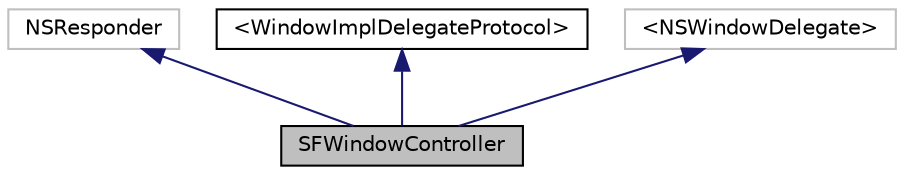 digraph "SFWindowController"
{
 // LATEX_PDF_SIZE
  edge [fontname="Helvetica",fontsize="10",labelfontname="Helvetica",labelfontsize="10"];
  node [fontname="Helvetica",fontsize="10",shape=record];
  Node1 [label="SFWindowController",height=0.2,width=0.4,color="black", fillcolor="grey75", style="filled", fontcolor="black",tooltip="Implementation of WindowImplDelegateProtocol for window management."];
  Node2 -> Node1 [dir="back",color="midnightblue",fontsize="10",style="solid",fontname="Helvetica"];
  Node2 [label="NSResponder",height=0.2,width=0.4,color="grey75", fillcolor="white", style="filled",tooltip=" "];
  Node3 -> Node1 [dir="back",color="midnightblue",fontsize="10",style="solid",fontname="Helvetica"];
  Node3 [label="\<WindowImplDelegateProtocol\>",height=0.2,width=0.4,color="black", fillcolor="white", style="filled",URL="$protocolWindowImplDelegateProtocol-p.html",tooltip="Interface of the delegate of the window implementation."];
  Node4 -> Node1 [dir="back",color="midnightblue",fontsize="10",style="solid",fontname="Helvetica"];
  Node4 [label="\<NSWindowDelegate\>",height=0.2,width=0.4,color="grey75", fillcolor="white", style="filled",tooltip=" "];
}
